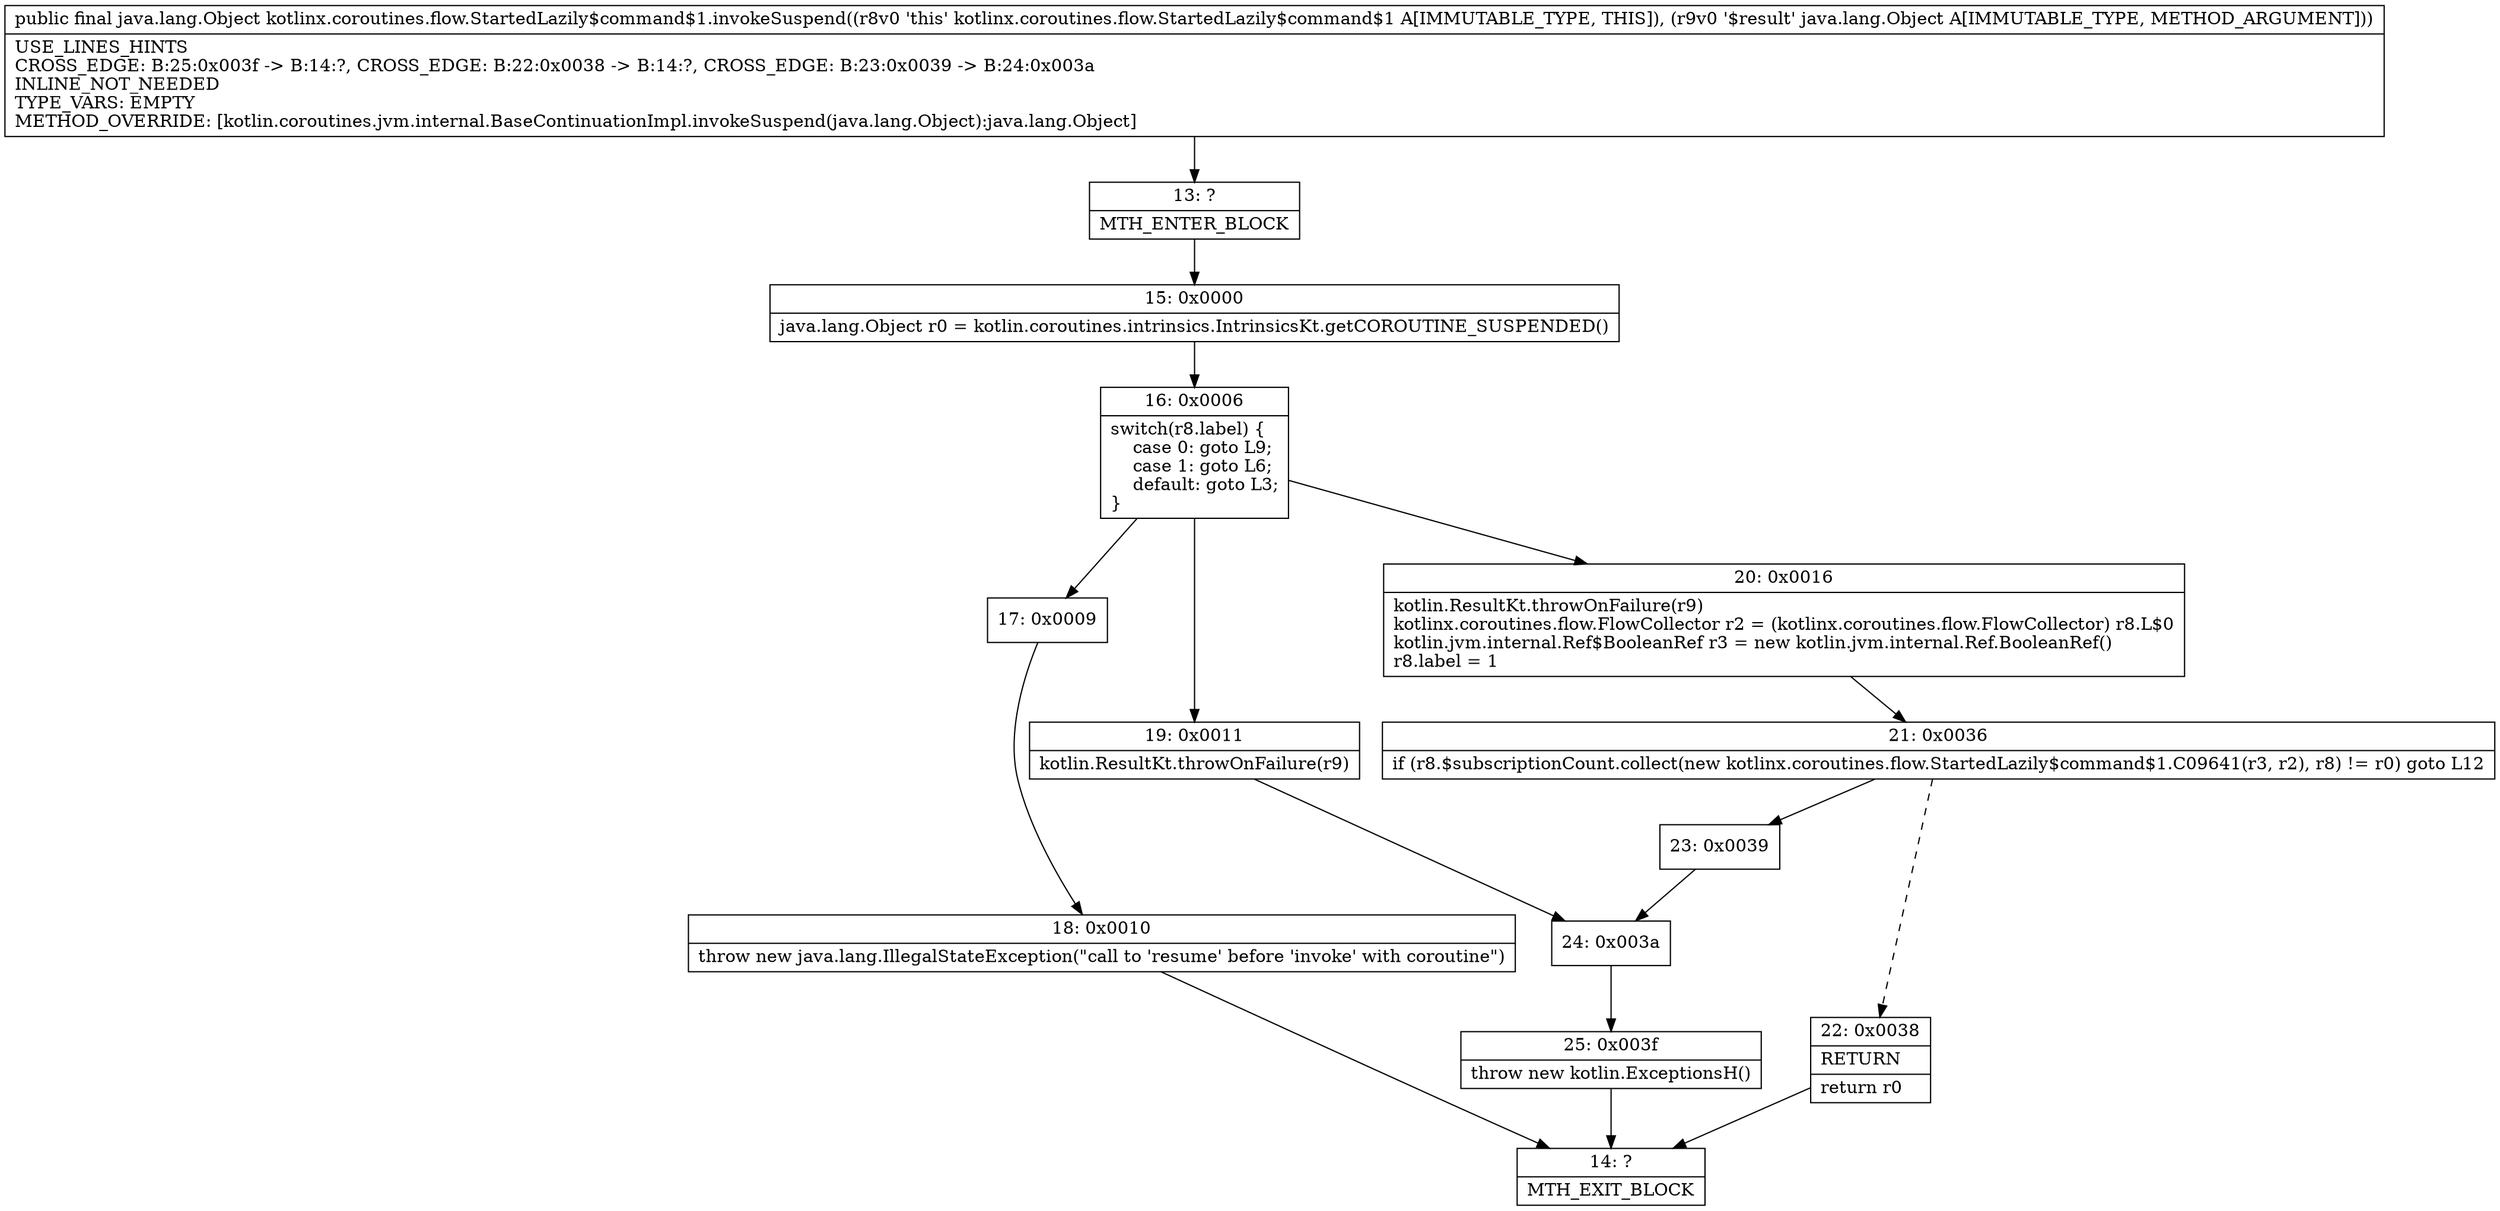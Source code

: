 digraph "CFG forkotlinx.coroutines.flow.StartedLazily$command$1.invokeSuspend(Ljava\/lang\/Object;)Ljava\/lang\/Object;" {
Node_13 [shape=record,label="{13\:\ ?|MTH_ENTER_BLOCK\l}"];
Node_15 [shape=record,label="{15\:\ 0x0000|java.lang.Object r0 = kotlin.coroutines.intrinsics.IntrinsicsKt.getCOROUTINE_SUSPENDED()\l}"];
Node_16 [shape=record,label="{16\:\ 0x0006|switch(r8.label) \{\l    case 0: goto L9;\l    case 1: goto L6;\l    default: goto L3;\l\}\l}"];
Node_17 [shape=record,label="{17\:\ 0x0009}"];
Node_18 [shape=record,label="{18\:\ 0x0010|throw new java.lang.IllegalStateException(\"call to 'resume' before 'invoke' with coroutine\")\l}"];
Node_14 [shape=record,label="{14\:\ ?|MTH_EXIT_BLOCK\l}"];
Node_19 [shape=record,label="{19\:\ 0x0011|kotlin.ResultKt.throwOnFailure(r9)\l}"];
Node_24 [shape=record,label="{24\:\ 0x003a}"];
Node_25 [shape=record,label="{25\:\ 0x003f|throw new kotlin.ExceptionsH()\l}"];
Node_20 [shape=record,label="{20\:\ 0x0016|kotlin.ResultKt.throwOnFailure(r9)\lkotlinx.coroutines.flow.FlowCollector r2 = (kotlinx.coroutines.flow.FlowCollector) r8.L$0\lkotlin.jvm.internal.Ref$BooleanRef r3 = new kotlin.jvm.internal.Ref.BooleanRef()\lr8.label = 1\l}"];
Node_21 [shape=record,label="{21\:\ 0x0036|if (r8.$subscriptionCount.collect(new kotlinx.coroutines.flow.StartedLazily$command$1.C09641(r3, r2), r8) != r0) goto L12\l}"];
Node_22 [shape=record,label="{22\:\ 0x0038|RETURN\l|return r0\l}"];
Node_23 [shape=record,label="{23\:\ 0x0039}"];
MethodNode[shape=record,label="{public final java.lang.Object kotlinx.coroutines.flow.StartedLazily$command$1.invokeSuspend((r8v0 'this' kotlinx.coroutines.flow.StartedLazily$command$1 A[IMMUTABLE_TYPE, THIS]), (r9v0 '$result' java.lang.Object A[IMMUTABLE_TYPE, METHOD_ARGUMENT]))  | USE_LINES_HINTS\lCROSS_EDGE: B:25:0x003f \-\> B:14:?, CROSS_EDGE: B:22:0x0038 \-\> B:14:?, CROSS_EDGE: B:23:0x0039 \-\> B:24:0x003a\lINLINE_NOT_NEEDED\lTYPE_VARS: EMPTY\lMETHOD_OVERRIDE: [kotlin.coroutines.jvm.internal.BaseContinuationImpl.invokeSuspend(java.lang.Object):java.lang.Object]\l}"];
MethodNode -> Node_13;Node_13 -> Node_15;
Node_15 -> Node_16;
Node_16 -> Node_17;
Node_16 -> Node_19;
Node_16 -> Node_20;
Node_17 -> Node_18;
Node_18 -> Node_14;
Node_19 -> Node_24;
Node_24 -> Node_25;
Node_25 -> Node_14;
Node_20 -> Node_21;
Node_21 -> Node_22[style=dashed];
Node_21 -> Node_23;
Node_22 -> Node_14;
Node_23 -> Node_24;
}

